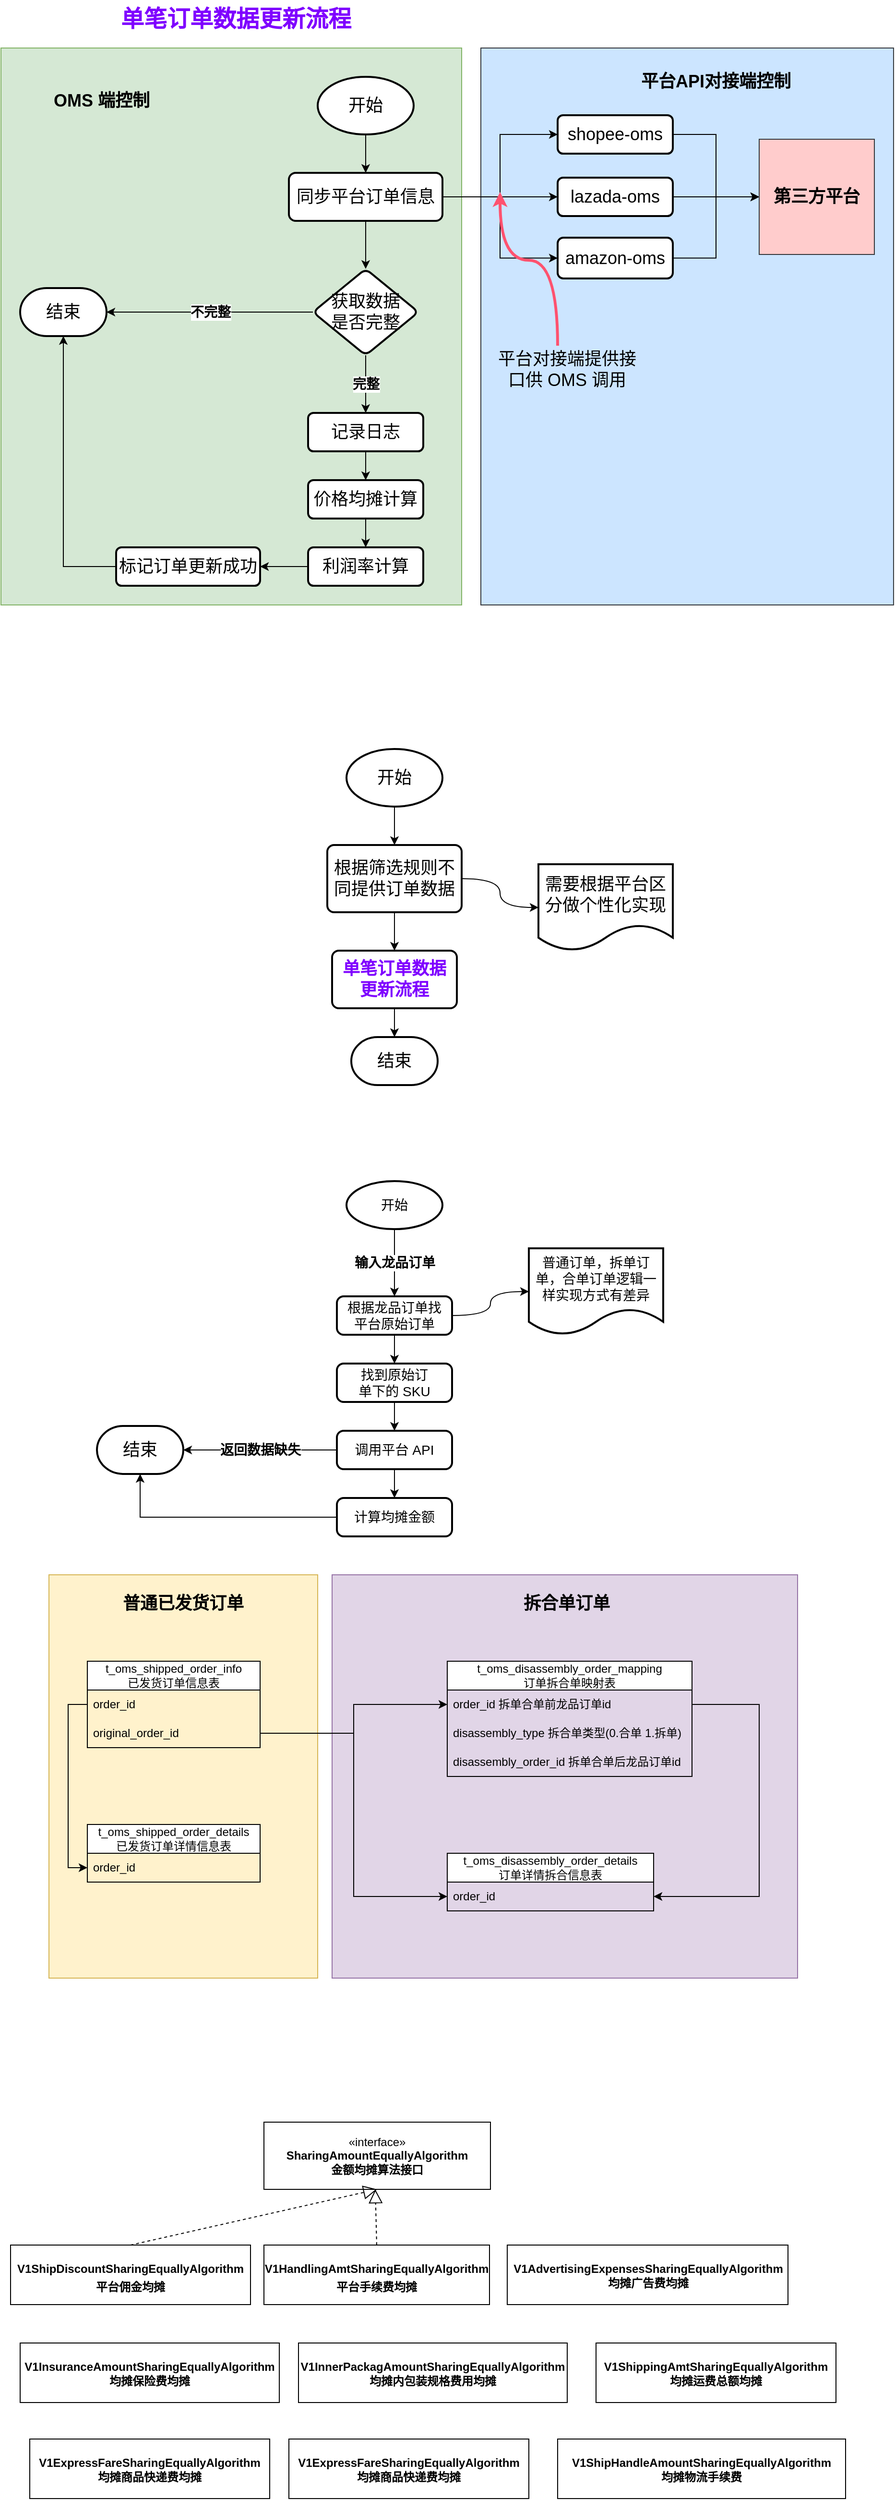 <mxfile version="21.5.0" type="github">
  <diagram name="第 1 页" id="Ml2o0vemRFtSchdJ6_I8">
    <mxGraphModel dx="1014" dy="532" grid="1" gridSize="10" guides="1" tooltips="1" connect="1" arrows="1" fold="1" page="1" pageScale="1" pageWidth="827" pageHeight="1169" math="0" shadow="0">
      <root>
        <mxCell id="0" />
        <mxCell id="1" parent="0" />
        <mxCell id="AP9Yv6ge0JKQDtqOG9_D-39" value="" style="rounded=0;whiteSpace=wrap;html=1;fillColor=#e1d5e7;strokeColor=#9673a6;" vertex="1" parent="1">
          <mxGeometry x="365" y="1640" width="485" height="420" as="geometry" />
        </mxCell>
        <mxCell id="AP9Yv6ge0JKQDtqOG9_D-37" value="" style="rounded=0;whiteSpace=wrap;html=1;fillColor=#fff2cc;strokeColor=#d6b656;" vertex="1" parent="1">
          <mxGeometry x="70" y="1640" width="280" height="420" as="geometry" />
        </mxCell>
        <mxCell id="o6hoqpGNTlcbE2VblmaY-34" value="" style="rounded=0;whiteSpace=wrap;html=1;fillColor=#cce5ff;strokeColor=#36393d;" parent="1" vertex="1">
          <mxGeometry x="520" y="50" width="430" height="580" as="geometry" />
        </mxCell>
        <mxCell id="o6hoqpGNTlcbE2VblmaY-28" value="" style="rounded=0;whiteSpace=wrap;html=1;fillColor=#d5e8d4;strokeColor=#82b366;" parent="1" vertex="1">
          <mxGeometry x="20" y="50" width="480" height="580" as="geometry" />
        </mxCell>
        <mxCell id="o6hoqpGNTlcbE2VblmaY-3" style="edgeStyle=orthogonalEdgeStyle;rounded=0;orthogonalLoop=1;jettySize=auto;html=1;" parent="1" source="o6hoqpGNTlcbE2VblmaY-1" target="o6hoqpGNTlcbE2VblmaY-2" edge="1">
          <mxGeometry relative="1" as="geometry" />
        </mxCell>
        <mxCell id="o6hoqpGNTlcbE2VblmaY-1" value="&lt;font style=&quot;font-size: 18px;&quot;&gt;开始&lt;/font&gt;" style="strokeWidth=2;html=1;shape=mxgraph.flowchart.start_1;whiteSpace=wrap;" parent="1" vertex="1">
          <mxGeometry x="350" y="80" width="100" height="60" as="geometry" />
        </mxCell>
        <mxCell id="o6hoqpGNTlcbE2VblmaY-7" value="" style="edgeStyle=orthogonalEdgeStyle;rounded=0;orthogonalLoop=1;jettySize=auto;html=1;" parent="1" source="o6hoqpGNTlcbE2VblmaY-2" target="o6hoqpGNTlcbE2VblmaY-6" edge="1">
          <mxGeometry relative="1" as="geometry" />
        </mxCell>
        <mxCell id="o6hoqpGNTlcbE2VblmaY-15" style="edgeStyle=orthogonalEdgeStyle;rounded=0;orthogonalLoop=1;jettySize=auto;html=1;entryX=0;entryY=0.5;entryDx=0;entryDy=0;" parent="1" source="o6hoqpGNTlcbE2VblmaY-2" target="o6hoqpGNTlcbE2VblmaY-9" edge="1">
          <mxGeometry relative="1" as="geometry" />
        </mxCell>
        <mxCell id="o6hoqpGNTlcbE2VblmaY-16" style="edgeStyle=orthogonalEdgeStyle;rounded=0;orthogonalLoop=1;jettySize=auto;html=1;entryX=0;entryY=0.5;entryDx=0;entryDy=0;" parent="1" source="o6hoqpGNTlcbE2VblmaY-2" target="o6hoqpGNTlcbE2VblmaY-11" edge="1">
          <mxGeometry relative="1" as="geometry" />
        </mxCell>
        <mxCell id="o6hoqpGNTlcbE2VblmaY-17" style="edgeStyle=orthogonalEdgeStyle;rounded=0;orthogonalLoop=1;jettySize=auto;html=1;entryX=0;entryY=0.5;entryDx=0;entryDy=0;" parent="1" source="o6hoqpGNTlcbE2VblmaY-2" target="o6hoqpGNTlcbE2VblmaY-12" edge="1">
          <mxGeometry relative="1" as="geometry" />
        </mxCell>
        <mxCell id="o6hoqpGNTlcbE2VblmaY-2" value="&lt;font style=&quot;font-size: 18px;&quot;&gt;同步平台订单信息&lt;/font&gt;" style="rounded=1;whiteSpace=wrap;html=1;absoluteArcSize=1;arcSize=14;strokeWidth=2;" parent="1" vertex="1">
          <mxGeometry x="320" y="180" width="160" height="50" as="geometry" />
        </mxCell>
        <mxCell id="o6hoqpGNTlcbE2VblmaY-4" value="&lt;font style=&quot;font-size: 18px;&quot;&gt;结束&lt;/font&gt;" style="strokeWidth=2;html=1;shape=mxgraph.flowchart.terminator;whiteSpace=wrap;" parent="1" vertex="1">
          <mxGeometry x="40" y="300" width="90" height="50" as="geometry" />
        </mxCell>
        <mxCell id="o6hoqpGNTlcbE2VblmaY-8" value="&lt;font style=&quot;font-size: 14px;&quot;&gt;&lt;b&gt;不完整&lt;/b&gt;&lt;/font&gt;" style="edgeStyle=orthogonalEdgeStyle;rounded=0;orthogonalLoop=1;jettySize=auto;html=1;" parent="1" source="o6hoqpGNTlcbE2VblmaY-6" target="o6hoqpGNTlcbE2VblmaY-4" edge="1">
          <mxGeometry relative="1" as="geometry" />
        </mxCell>
        <mxCell id="o6hoqpGNTlcbE2VblmaY-20" value="&lt;font style=&quot;font-size: 14px;&quot;&gt;&lt;b&gt;完整&lt;/b&gt;&lt;/font&gt;" style="edgeStyle=orthogonalEdgeStyle;rounded=0;orthogonalLoop=1;jettySize=auto;html=1;" parent="1" source="o6hoqpGNTlcbE2VblmaY-6" target="o6hoqpGNTlcbE2VblmaY-19" edge="1">
          <mxGeometry relative="1" as="geometry" />
        </mxCell>
        <mxCell id="o6hoqpGNTlcbE2VblmaY-6" value="&lt;font style=&quot;font-size: 18px;&quot;&gt;获取数据&lt;br&gt;是否完整&lt;/font&gt;" style="rhombus;whiteSpace=wrap;html=1;rounded=1;arcSize=14;strokeWidth=2;" parent="1" vertex="1">
          <mxGeometry x="345" y="280" width="110" height="90" as="geometry" />
        </mxCell>
        <mxCell id="o6hoqpGNTlcbE2VblmaY-31" style="edgeStyle=orthogonalEdgeStyle;rounded=0;orthogonalLoop=1;jettySize=auto;html=1;entryX=0;entryY=0.5;entryDx=0;entryDy=0;" parent="1" source="o6hoqpGNTlcbE2VblmaY-9" target="o6hoqpGNTlcbE2VblmaY-30" edge="1">
          <mxGeometry relative="1" as="geometry" />
        </mxCell>
        <mxCell id="o6hoqpGNTlcbE2VblmaY-9" value="&lt;font style=&quot;font-size: 18px;&quot;&gt;shopee-oms&lt;/font&gt;" style="whiteSpace=wrap;html=1;rounded=1;arcSize=14;strokeWidth=2;" parent="1" vertex="1">
          <mxGeometry x="600" y="120" width="120" height="40" as="geometry" />
        </mxCell>
        <mxCell id="o6hoqpGNTlcbE2VblmaY-32" style="edgeStyle=orthogonalEdgeStyle;rounded=0;orthogonalLoop=1;jettySize=auto;html=1;entryX=0;entryY=0.5;entryDx=0;entryDy=0;" parent="1" source="o6hoqpGNTlcbE2VblmaY-11" target="o6hoqpGNTlcbE2VblmaY-30" edge="1">
          <mxGeometry relative="1" as="geometry" />
        </mxCell>
        <mxCell id="o6hoqpGNTlcbE2VblmaY-11" value="&lt;font style=&quot;font-size: 18px;&quot;&gt;lazada-oms&lt;/font&gt;" style="whiteSpace=wrap;html=1;rounded=1;arcSize=14;strokeWidth=2;" parent="1" vertex="1">
          <mxGeometry x="600" y="185" width="120" height="40" as="geometry" />
        </mxCell>
        <mxCell id="o6hoqpGNTlcbE2VblmaY-33" style="edgeStyle=orthogonalEdgeStyle;rounded=0;orthogonalLoop=1;jettySize=auto;html=1;entryX=0;entryY=0.5;entryDx=0;entryDy=0;" parent="1" source="o6hoqpGNTlcbE2VblmaY-12" target="o6hoqpGNTlcbE2VblmaY-30" edge="1">
          <mxGeometry relative="1" as="geometry" />
        </mxCell>
        <mxCell id="o6hoqpGNTlcbE2VblmaY-12" value="&lt;font style=&quot;font-size: 18px;&quot;&gt;amazon-oms&lt;/font&gt;" style="whiteSpace=wrap;html=1;rounded=1;arcSize=14;strokeWidth=2;" parent="1" vertex="1">
          <mxGeometry x="600" y="247.5" width="120" height="42.5" as="geometry" />
        </mxCell>
        <mxCell id="o6hoqpGNTlcbE2VblmaY-23" style="edgeStyle=orthogonalEdgeStyle;rounded=0;orthogonalLoop=1;jettySize=auto;html=1;entryX=0.5;entryY=0;entryDx=0;entryDy=0;" parent="1" source="o6hoqpGNTlcbE2VblmaY-19" target="o6hoqpGNTlcbE2VblmaY-21" edge="1">
          <mxGeometry relative="1" as="geometry" />
        </mxCell>
        <mxCell id="o6hoqpGNTlcbE2VblmaY-19" value="&lt;font style=&quot;font-size: 18px;&quot;&gt;记录日志&lt;/font&gt;" style="rounded=1;whiteSpace=wrap;html=1;arcSize=14;strokeWidth=2;" parent="1" vertex="1">
          <mxGeometry x="340" y="430" width="120" height="40" as="geometry" />
        </mxCell>
        <mxCell id="o6hoqpGNTlcbE2VblmaY-24" style="edgeStyle=orthogonalEdgeStyle;rounded=0;orthogonalLoop=1;jettySize=auto;html=1;" parent="1" source="o6hoqpGNTlcbE2VblmaY-21" target="o6hoqpGNTlcbE2VblmaY-22" edge="1">
          <mxGeometry relative="1" as="geometry" />
        </mxCell>
        <mxCell id="o6hoqpGNTlcbE2VblmaY-21" value="&lt;font style=&quot;font-size: 18px;&quot;&gt;价格均摊计算&lt;/font&gt;" style="rounded=1;whiteSpace=wrap;html=1;arcSize=14;strokeWidth=2;" parent="1" vertex="1">
          <mxGeometry x="340" y="500" width="120" height="40" as="geometry" />
        </mxCell>
        <mxCell id="o6hoqpGNTlcbE2VblmaY-41" style="edgeStyle=orthogonalEdgeStyle;rounded=0;orthogonalLoop=1;jettySize=auto;html=1;" parent="1" source="o6hoqpGNTlcbE2VblmaY-22" target="o6hoqpGNTlcbE2VblmaY-40" edge="1">
          <mxGeometry relative="1" as="geometry" />
        </mxCell>
        <mxCell id="o6hoqpGNTlcbE2VblmaY-22" value="&lt;font style=&quot;font-size: 18px;&quot;&gt;利润率计算&lt;/font&gt;" style="rounded=1;whiteSpace=wrap;html=1;arcSize=14;strokeWidth=2;" parent="1" vertex="1">
          <mxGeometry x="340" y="570" width="120" height="40" as="geometry" />
        </mxCell>
        <mxCell id="o6hoqpGNTlcbE2VblmaY-25" value="&lt;font color=&quot;#7f00ff&quot; style=&quot;font-size: 24px;&quot;&gt;&lt;b style=&quot;&quot;&gt;单笔订单数据更新流程&lt;/b&gt;&lt;/font&gt;" style="text;html=1;strokeColor=none;fillColor=none;align=center;verticalAlign=middle;whiteSpace=wrap;rounded=0;" parent="1" vertex="1">
          <mxGeometry x="130" width="270" height="40" as="geometry" />
        </mxCell>
        <mxCell id="o6hoqpGNTlcbE2VblmaY-29" value="&lt;font style=&quot;font-size: 18px;&quot;&gt;&lt;b&gt;OMS 端控制&lt;/b&gt;&lt;/font&gt;" style="text;html=1;strokeColor=none;fillColor=none;align=center;verticalAlign=middle;whiteSpace=wrap;rounded=0;" parent="1" vertex="1">
          <mxGeometry x="70" y="90" width="110" height="30" as="geometry" />
        </mxCell>
        <mxCell id="o6hoqpGNTlcbE2VblmaY-30" value="&lt;font style=&quot;font-size: 18px;&quot;&gt;&lt;b&gt;第三方平台&lt;/b&gt;&lt;/font&gt;" style="whiteSpace=wrap;html=1;aspect=fixed;fillColor=#ffcccc;strokeColor=#36393d;" parent="1" vertex="1">
          <mxGeometry x="810" y="145" width="120" height="120" as="geometry" />
        </mxCell>
        <mxCell id="o6hoqpGNTlcbE2VblmaY-35" value="&lt;font style=&quot;font-size: 18px;&quot;&gt;&lt;b&gt;平台API对接端控制&lt;/b&gt;&lt;/font&gt;" style="text;html=1;strokeColor=none;fillColor=none;align=center;verticalAlign=middle;whiteSpace=wrap;rounded=0;" parent="1" vertex="1">
          <mxGeometry x="680" y="70" width="170" height="30" as="geometry" />
        </mxCell>
        <mxCell id="o6hoqpGNTlcbE2VblmaY-39" style="edgeStyle=orthogonalEdgeStyle;orthogonalLoop=1;jettySize=auto;html=1;curved=1;strokeColor=#FF526F;strokeWidth=3;" parent="1" source="o6hoqpGNTlcbE2VblmaY-37" edge="1">
          <mxGeometry relative="1" as="geometry">
            <mxPoint x="540" y="200" as="targetPoint" />
            <Array as="points">
              <mxPoint x="600" y="271" />
              <mxPoint x="540" y="271" />
            </Array>
          </mxGeometry>
        </mxCell>
        <mxCell id="o6hoqpGNTlcbE2VblmaY-37" value="&lt;font style=&quot;font-size: 18px;&quot;&gt;平台对接端提供接口供 OMS 调用&lt;/font&gt;" style="text;html=1;strokeColor=none;fillColor=none;align=center;verticalAlign=middle;whiteSpace=wrap;rounded=0;" parent="1" vertex="1">
          <mxGeometry x="530" y="360" width="160" height="50" as="geometry" />
        </mxCell>
        <mxCell id="o6hoqpGNTlcbE2VblmaY-42" style="edgeStyle=orthogonalEdgeStyle;rounded=0;orthogonalLoop=1;jettySize=auto;html=1;entryX=0.5;entryY=1;entryDx=0;entryDy=0;entryPerimeter=0;" parent="1" source="o6hoqpGNTlcbE2VblmaY-40" target="o6hoqpGNTlcbE2VblmaY-4" edge="1">
          <mxGeometry relative="1" as="geometry" />
        </mxCell>
        <mxCell id="o6hoqpGNTlcbE2VblmaY-40" value="&lt;font style=&quot;font-size: 18px;&quot;&gt;标记订单更新成功&lt;/font&gt;" style="rounded=1;whiteSpace=wrap;html=1;arcSize=14;strokeWidth=2;" parent="1" vertex="1">
          <mxGeometry x="140" y="570" width="150" height="40" as="geometry" />
        </mxCell>
        <mxCell id="o6hoqpGNTlcbE2VblmaY-45" style="edgeStyle=orthogonalEdgeStyle;rounded=0;orthogonalLoop=1;jettySize=auto;html=1;" parent="1" source="o6hoqpGNTlcbE2VblmaY-43" target="o6hoqpGNTlcbE2VblmaY-44" edge="1">
          <mxGeometry relative="1" as="geometry" />
        </mxCell>
        <mxCell id="o6hoqpGNTlcbE2VblmaY-43" value="&lt;font style=&quot;font-size: 18px;&quot;&gt;开始&lt;/font&gt;" style="strokeWidth=2;html=1;shape=mxgraph.flowchart.start_1;whiteSpace=wrap;" parent="1" vertex="1">
          <mxGeometry x="380" y="780" width="100" height="60" as="geometry" />
        </mxCell>
        <mxCell id="o6hoqpGNTlcbE2VblmaY-47" value="" style="edgeStyle=orthogonalEdgeStyle;orthogonalLoop=1;jettySize=auto;html=1;curved=1;" parent="1" source="o6hoqpGNTlcbE2VblmaY-44" target="o6hoqpGNTlcbE2VblmaY-46" edge="1">
          <mxGeometry relative="1" as="geometry" />
        </mxCell>
        <mxCell id="o6hoqpGNTlcbE2VblmaY-49" style="edgeStyle=orthogonalEdgeStyle;rounded=0;orthogonalLoop=1;jettySize=auto;html=1;" parent="1" source="o6hoqpGNTlcbE2VblmaY-44" target="o6hoqpGNTlcbE2VblmaY-48" edge="1">
          <mxGeometry relative="1" as="geometry" />
        </mxCell>
        <mxCell id="o6hoqpGNTlcbE2VblmaY-44" value="&lt;font style=&quot;font-size: 18px;&quot;&gt;根据筛选规则不同提供订单数据&lt;/font&gt;" style="rounded=1;whiteSpace=wrap;html=1;absoluteArcSize=1;arcSize=14;strokeWidth=2;" parent="1" vertex="1">
          <mxGeometry x="360" y="880" width="140" height="70" as="geometry" />
        </mxCell>
        <mxCell id="o6hoqpGNTlcbE2VblmaY-46" value="&lt;font style=&quot;font-size: 18px;&quot;&gt;需要根据平台区分做个性化实现&lt;/font&gt;" style="shape=document;whiteSpace=wrap;html=1;boundedLbl=1;rounded=1;arcSize=14;strokeWidth=2;" parent="1" vertex="1">
          <mxGeometry x="580" y="900" width="140" height="90" as="geometry" />
        </mxCell>
        <mxCell id="o6hoqpGNTlcbE2VblmaY-52" style="edgeStyle=orthogonalEdgeStyle;rounded=0;orthogonalLoop=1;jettySize=auto;html=1;" parent="1" source="o6hoqpGNTlcbE2VblmaY-48" target="o6hoqpGNTlcbE2VblmaY-51" edge="1">
          <mxGeometry relative="1" as="geometry" />
        </mxCell>
        <mxCell id="o6hoqpGNTlcbE2VblmaY-48" value="&lt;b style=&quot;border-color: var(--border-color); color: rgb(127, 0, 255);&quot;&gt;&lt;font style=&quot;font-size: 18px;&quot;&gt;单笔订单数据&lt;br&gt;更新流程&lt;/font&gt;&lt;/b&gt;" style="rounded=1;whiteSpace=wrap;html=1;absoluteArcSize=1;arcSize=14;strokeWidth=2;" parent="1" vertex="1">
          <mxGeometry x="365" y="990" width="130" height="60" as="geometry" />
        </mxCell>
        <mxCell id="o6hoqpGNTlcbE2VblmaY-51" value="&lt;font style=&quot;font-size: 18px;&quot;&gt;结束&lt;/font&gt;" style="strokeWidth=2;html=1;shape=mxgraph.flowchart.terminator;whiteSpace=wrap;" parent="1" vertex="1">
          <mxGeometry x="385" y="1080" width="90" height="50" as="geometry" />
        </mxCell>
        <mxCell id="AP9Yv6ge0JKQDtqOG9_D-3" value="&lt;font style=&quot;font-size: 14px;&quot;&gt;&lt;b&gt;输入龙品订单&lt;/b&gt;&lt;/font&gt;" style="edgeStyle=orthogonalEdgeStyle;rounded=0;orthogonalLoop=1;jettySize=auto;html=1;" edge="1" parent="1" source="AP9Yv6ge0JKQDtqOG9_D-1" target="AP9Yv6ge0JKQDtqOG9_D-2">
          <mxGeometry relative="1" as="geometry" />
        </mxCell>
        <mxCell id="AP9Yv6ge0JKQDtqOG9_D-1" value="&lt;font style=&quot;font-size: 14px;&quot;&gt;开始&lt;/font&gt;" style="strokeWidth=2;html=1;shape=mxgraph.flowchart.start_1;whiteSpace=wrap;" vertex="1" parent="1">
          <mxGeometry x="380" y="1230" width="100" height="50" as="geometry" />
        </mxCell>
        <mxCell id="AP9Yv6ge0JKQDtqOG9_D-5" style="edgeStyle=orthogonalEdgeStyle;rounded=0;orthogonalLoop=1;jettySize=auto;html=1;entryX=0.5;entryY=0;entryDx=0;entryDy=0;" edge="1" parent="1" source="AP9Yv6ge0JKQDtqOG9_D-2" target="AP9Yv6ge0JKQDtqOG9_D-4">
          <mxGeometry relative="1" as="geometry" />
        </mxCell>
        <mxCell id="AP9Yv6ge0JKQDtqOG9_D-11" value="" style="edgeStyle=orthogonalEdgeStyle;orthogonalLoop=1;jettySize=auto;html=1;curved=1;" edge="1" parent="1" source="AP9Yv6ge0JKQDtqOG9_D-2" target="AP9Yv6ge0JKQDtqOG9_D-10">
          <mxGeometry relative="1" as="geometry" />
        </mxCell>
        <mxCell id="AP9Yv6ge0JKQDtqOG9_D-2" value="&lt;font style=&quot;font-size: 14px;&quot;&gt;根据龙品订单找&lt;br&gt;平台原始订单&lt;/font&gt;" style="rounded=1;whiteSpace=wrap;html=1;absoluteArcSize=1;arcSize=14;strokeWidth=2;" vertex="1" parent="1">
          <mxGeometry x="370" y="1350" width="120" height="40" as="geometry" />
        </mxCell>
        <mxCell id="AP9Yv6ge0JKQDtqOG9_D-7" style="edgeStyle=orthogonalEdgeStyle;rounded=0;orthogonalLoop=1;jettySize=auto;html=1;entryX=0.5;entryY=0;entryDx=0;entryDy=0;" edge="1" parent="1" source="AP9Yv6ge0JKQDtqOG9_D-4" target="AP9Yv6ge0JKQDtqOG9_D-6">
          <mxGeometry relative="1" as="geometry" />
        </mxCell>
        <mxCell id="AP9Yv6ge0JKQDtqOG9_D-4" value="&lt;span style=&quot;font-size: 14px;&quot;&gt;找到原始订&lt;br&gt;单下的 SKU&lt;/span&gt;" style="rounded=1;whiteSpace=wrap;html=1;absoluteArcSize=1;arcSize=14;strokeWidth=2;" vertex="1" parent="1">
          <mxGeometry x="370" y="1420" width="120" height="40" as="geometry" />
        </mxCell>
        <mxCell id="AP9Yv6ge0JKQDtqOG9_D-9" style="edgeStyle=orthogonalEdgeStyle;rounded=0;orthogonalLoop=1;jettySize=auto;html=1;entryX=0.5;entryY=0;entryDx=0;entryDy=0;" edge="1" parent="1" source="AP9Yv6ge0JKQDtqOG9_D-6" target="AP9Yv6ge0JKQDtqOG9_D-8">
          <mxGeometry relative="1" as="geometry" />
        </mxCell>
        <mxCell id="AP9Yv6ge0JKQDtqOG9_D-16" value="&lt;font style=&quot;font-size: 14px;&quot;&gt;&lt;b&gt;返回数据缺失&lt;/b&gt;&lt;/font&gt;" style="edgeStyle=orthogonalEdgeStyle;rounded=0;orthogonalLoop=1;jettySize=auto;html=1;entryX=1;entryY=0.5;entryDx=0;entryDy=0;entryPerimeter=0;" edge="1" parent="1" source="AP9Yv6ge0JKQDtqOG9_D-6" target="AP9Yv6ge0JKQDtqOG9_D-13">
          <mxGeometry relative="1" as="geometry" />
        </mxCell>
        <mxCell id="AP9Yv6ge0JKQDtqOG9_D-6" value="&lt;span style=&quot;font-size: 14px;&quot;&gt;调用平台 API&lt;/span&gt;" style="rounded=1;whiteSpace=wrap;html=1;absoluteArcSize=1;arcSize=14;strokeWidth=2;" vertex="1" parent="1">
          <mxGeometry x="370" y="1490" width="120" height="40" as="geometry" />
        </mxCell>
        <mxCell id="AP9Yv6ge0JKQDtqOG9_D-15" style="edgeStyle=orthogonalEdgeStyle;rounded=0;orthogonalLoop=1;jettySize=auto;html=1;" edge="1" parent="1" source="AP9Yv6ge0JKQDtqOG9_D-8" target="AP9Yv6ge0JKQDtqOG9_D-13">
          <mxGeometry relative="1" as="geometry" />
        </mxCell>
        <mxCell id="AP9Yv6ge0JKQDtqOG9_D-8" value="&lt;span style=&quot;font-size: 14px;&quot;&gt;计算均摊金额&lt;/span&gt;" style="rounded=1;whiteSpace=wrap;html=1;absoluteArcSize=1;arcSize=14;strokeWidth=2;" vertex="1" parent="1">
          <mxGeometry x="370" y="1560" width="120" height="40" as="geometry" />
        </mxCell>
        <mxCell id="AP9Yv6ge0JKQDtqOG9_D-10" value="&lt;font style=&quot;font-size: 14px;&quot;&gt;普通订单，拆单订单，合单订单逻辑一样实现方式有差异&lt;/font&gt;" style="shape=document;whiteSpace=wrap;html=1;boundedLbl=1;rounded=1;arcSize=14;strokeWidth=2;" vertex="1" parent="1">
          <mxGeometry x="570" y="1300" width="140" height="90" as="geometry" />
        </mxCell>
        <mxCell id="AP9Yv6ge0JKQDtqOG9_D-13" value="&lt;font style=&quot;font-size: 18px;&quot;&gt;结束&lt;/font&gt;" style="strokeWidth=2;html=1;shape=mxgraph.flowchart.terminator;whiteSpace=wrap;" vertex="1" parent="1">
          <mxGeometry x="120" y="1485" width="90" height="50" as="geometry" />
        </mxCell>
        <mxCell id="AP9Yv6ge0JKQDtqOG9_D-17" value="t_oms_shipped_order_info&lt;br&gt;已发货订单信息表" style="swimlane;fontStyle=0;childLayout=stackLayout;horizontal=1;startSize=30;horizontalStack=0;resizeParent=1;resizeParentMax=0;resizeLast=0;collapsible=1;marginBottom=0;whiteSpace=wrap;html=1;" vertex="1" parent="1">
          <mxGeometry x="110" y="1730" width="180" height="90" as="geometry" />
        </mxCell>
        <mxCell id="AP9Yv6ge0JKQDtqOG9_D-20" value="order_id" style="text;strokeColor=none;fillColor=none;align=left;verticalAlign=middle;spacingLeft=4;spacingRight=4;overflow=hidden;points=[[0,0.5],[1,0.5]];portConstraint=eastwest;rotatable=0;whiteSpace=wrap;html=1;" vertex="1" parent="AP9Yv6ge0JKQDtqOG9_D-17">
          <mxGeometry y="30" width="180" height="30" as="geometry" />
        </mxCell>
        <mxCell id="AP9Yv6ge0JKQDtqOG9_D-28" value="original_order_id" style="text;strokeColor=none;fillColor=none;align=left;verticalAlign=middle;spacingLeft=4;spacingRight=4;overflow=hidden;points=[[0,0.5],[1,0.5]];portConstraint=eastwest;rotatable=0;whiteSpace=wrap;html=1;" vertex="1" parent="AP9Yv6ge0JKQDtqOG9_D-17">
          <mxGeometry y="60" width="180" height="30" as="geometry" />
        </mxCell>
        <mxCell id="AP9Yv6ge0JKQDtqOG9_D-21" value="t_oms_disassembly_order_mapping&lt;br&gt;订单拆合单映射表" style="swimlane;fontStyle=0;childLayout=stackLayout;horizontal=1;startSize=30;horizontalStack=0;resizeParent=1;resizeParentMax=0;resizeLast=0;collapsible=1;marginBottom=0;whiteSpace=wrap;html=1;" vertex="1" parent="1">
          <mxGeometry x="485" y="1730" width="255" height="120" as="geometry">
            <mxRectangle x="455" y="1670" width="230" height="30" as="alternateBounds" />
          </mxGeometry>
        </mxCell>
        <mxCell id="AP9Yv6ge0JKQDtqOG9_D-22" value="order_id 拆单合单前龙品订单id" style="text;strokeColor=none;fillColor=none;align=left;verticalAlign=middle;spacingLeft=4;spacingRight=4;overflow=hidden;points=[[0,0.5],[1,0.5]];portConstraint=eastwest;rotatable=0;whiteSpace=wrap;html=1;" vertex="1" parent="AP9Yv6ge0JKQDtqOG9_D-21">
          <mxGeometry y="30" width="255" height="30" as="geometry" />
        </mxCell>
        <mxCell id="AP9Yv6ge0JKQDtqOG9_D-31" value="disassembly_type&amp;nbsp;拆合单类型(0.合单 1.拆单)" style="text;strokeColor=none;fillColor=none;align=left;verticalAlign=middle;spacingLeft=4;spacingRight=4;overflow=hidden;points=[[0,0.5],[1,0.5]];portConstraint=eastwest;rotatable=0;whiteSpace=wrap;html=1;" vertex="1" parent="AP9Yv6ge0JKQDtqOG9_D-21">
          <mxGeometry y="60" width="255" height="30" as="geometry" />
        </mxCell>
        <mxCell id="AP9Yv6ge0JKQDtqOG9_D-32" value="disassembly_order_id 拆单合单后龙品订单id" style="text;strokeColor=none;fillColor=none;align=left;verticalAlign=middle;spacingLeft=4;spacingRight=4;overflow=hidden;points=[[0,0.5],[1,0.5]];portConstraint=eastwest;rotatable=0;whiteSpace=wrap;html=1;" vertex="1" parent="AP9Yv6ge0JKQDtqOG9_D-21">
          <mxGeometry y="90" width="255" height="30" as="geometry" />
        </mxCell>
        <mxCell id="AP9Yv6ge0JKQDtqOG9_D-26" value="t_oms_shipped_order_details&lt;br&gt;已发货订单详情信息表" style="swimlane;fontStyle=0;childLayout=stackLayout;horizontal=1;startSize=30;horizontalStack=0;resizeParent=1;resizeParentMax=0;resizeLast=0;collapsible=1;marginBottom=0;whiteSpace=wrap;html=1;" vertex="1" parent="1">
          <mxGeometry x="110" y="1900" width="180" height="60" as="geometry" />
        </mxCell>
        <mxCell id="AP9Yv6ge0JKQDtqOG9_D-27" value="order_id" style="text;strokeColor=none;fillColor=none;align=left;verticalAlign=middle;spacingLeft=4;spacingRight=4;overflow=hidden;points=[[0,0.5],[1,0.5]];portConstraint=eastwest;rotatable=0;whiteSpace=wrap;html=1;" vertex="1" parent="AP9Yv6ge0JKQDtqOG9_D-26">
          <mxGeometry y="30" width="180" height="30" as="geometry" />
        </mxCell>
        <mxCell id="AP9Yv6ge0JKQDtqOG9_D-29" style="edgeStyle=orthogonalEdgeStyle;rounded=0;orthogonalLoop=1;jettySize=auto;html=1;entryX=0;entryY=0.5;entryDx=0;entryDy=0;" edge="1" parent="1" source="AP9Yv6ge0JKQDtqOG9_D-20" target="AP9Yv6ge0JKQDtqOG9_D-27">
          <mxGeometry relative="1" as="geometry" />
        </mxCell>
        <mxCell id="AP9Yv6ge0JKQDtqOG9_D-30" style="edgeStyle=orthogonalEdgeStyle;rounded=0;orthogonalLoop=1;jettySize=auto;html=1;entryX=0;entryY=0.5;entryDx=0;entryDy=0;" edge="1" parent="1" source="AP9Yv6ge0JKQDtqOG9_D-28" target="AP9Yv6ge0JKQDtqOG9_D-22">
          <mxGeometry relative="1" as="geometry" />
        </mxCell>
        <mxCell id="AP9Yv6ge0JKQDtqOG9_D-33" value="t_oms_disassembly_order_details&lt;br&gt;订单详情拆合信息表" style="swimlane;fontStyle=0;childLayout=stackLayout;horizontal=1;startSize=30;horizontalStack=0;resizeParent=1;resizeParentMax=0;resizeLast=0;collapsible=1;marginBottom=0;whiteSpace=wrap;html=1;" vertex="1" parent="1">
          <mxGeometry x="485" y="1930" width="215" height="60" as="geometry" />
        </mxCell>
        <mxCell id="AP9Yv6ge0JKQDtqOG9_D-34" value="order_id" style="text;strokeColor=none;fillColor=none;align=left;verticalAlign=middle;spacingLeft=4;spacingRight=4;overflow=hidden;points=[[0,0.5],[1,0.5]];portConstraint=eastwest;rotatable=0;whiteSpace=wrap;html=1;" vertex="1" parent="AP9Yv6ge0JKQDtqOG9_D-33">
          <mxGeometry y="30" width="215" height="30" as="geometry" />
        </mxCell>
        <mxCell id="AP9Yv6ge0JKQDtqOG9_D-35" style="edgeStyle=orthogonalEdgeStyle;rounded=0;orthogonalLoop=1;jettySize=auto;html=1;entryX=0;entryY=0.5;entryDx=0;entryDy=0;" edge="1" parent="1" source="AP9Yv6ge0JKQDtqOG9_D-28" target="AP9Yv6ge0JKQDtqOG9_D-34">
          <mxGeometry relative="1" as="geometry" />
        </mxCell>
        <mxCell id="AP9Yv6ge0JKQDtqOG9_D-36" style="edgeStyle=orthogonalEdgeStyle;rounded=0;orthogonalLoop=1;jettySize=auto;html=1;entryX=1;entryY=0.5;entryDx=0;entryDy=0;exitX=1;exitY=0.5;exitDx=0;exitDy=0;" edge="1" parent="1" source="AP9Yv6ge0JKQDtqOG9_D-22" target="AP9Yv6ge0JKQDtqOG9_D-34">
          <mxGeometry relative="1" as="geometry">
            <Array as="points">
              <mxPoint x="810" y="1775" />
              <mxPoint x="810" y="1975" />
            </Array>
          </mxGeometry>
        </mxCell>
        <mxCell id="AP9Yv6ge0JKQDtqOG9_D-38" value="&lt;font style=&quot;font-size: 18px;&quot;&gt;&lt;b&gt;普通已发货订单&lt;/b&gt;&lt;/font&gt;" style="text;html=1;strokeColor=none;fillColor=none;align=center;verticalAlign=middle;whiteSpace=wrap;rounded=0;" vertex="1" parent="1">
          <mxGeometry x="135" y="1650" width="150" height="40" as="geometry" />
        </mxCell>
        <mxCell id="AP9Yv6ge0JKQDtqOG9_D-40" value="&lt;font style=&quot;font-size: 18px;&quot;&gt;&lt;b&gt;拆合单订单&lt;/b&gt;&lt;/font&gt;" style="text;html=1;strokeColor=none;fillColor=none;align=center;verticalAlign=middle;whiteSpace=wrap;rounded=0;" vertex="1" parent="1">
          <mxGeometry x="547.5" y="1650" width="122.5" height="40" as="geometry" />
        </mxCell>
        <mxCell id="AP9Yv6ge0JKQDtqOG9_D-41" value="«interface»&lt;br&gt;&lt;b&gt;SharingAmountEquallyAlgorithm&lt;br&gt;金额均摊算法接口&lt;br&gt;&lt;/b&gt;" style="html=1;whiteSpace=wrap;" vertex="1" parent="1">
          <mxGeometry x="294" y="2210" width="236" height="70" as="geometry" />
        </mxCell>
        <mxCell id="AP9Yv6ge0JKQDtqOG9_D-47" value="&lt;p style=&quot;margin:0px;margin-top:4px;text-align:center;&quot;&gt;&lt;br&gt;&lt;b style=&quot;border-color: var(--border-color);&quot;&gt;V1ShipDiscountSharingEquallyAlgorithm&lt;/b&gt;&lt;/p&gt;&lt;p style=&quot;margin:0px;margin-top:4px;text-align:center;&quot;&gt;&lt;b&gt;平台佣金均摊&lt;/b&gt;&lt;/p&gt;" style="verticalAlign=top;align=left;overflow=fill;fontSize=12;fontFamily=Helvetica;html=1;whiteSpace=wrap;" vertex="1" parent="1">
          <mxGeometry x="30" y="2338" width="250" height="62" as="geometry" />
        </mxCell>
        <mxCell id="AP9Yv6ge0JKQDtqOG9_D-48" value="" style="endArrow=block;dashed=1;endFill=0;endSize=12;html=1;rounded=0;entryX=0.5;entryY=1;entryDx=0;entryDy=0;exitX=0.5;exitY=0;exitDx=0;exitDy=0;" edge="1" parent="1" source="AP9Yv6ge0JKQDtqOG9_D-47" target="AP9Yv6ge0JKQDtqOG9_D-41">
          <mxGeometry width="160" relative="1" as="geometry">
            <mxPoint x="205" y="2338" as="sourcePoint" />
            <mxPoint x="365" y="2338" as="targetPoint" />
          </mxGeometry>
        </mxCell>
        <mxCell id="AP9Yv6ge0JKQDtqOG9_D-49" value="&lt;p style=&quot;margin:0px;margin-top:4px;text-align:center;&quot;&gt;&lt;br&gt;&lt;b style=&quot;border-color: var(--border-color);&quot;&gt;V1HandlingAmtSharingEquallyAlgorithm&lt;/b&gt;&lt;br&gt;&lt;/p&gt;&lt;p style=&quot;margin:0px;margin-top:4px;text-align:center;&quot;&gt;&lt;b&gt;平台手续费均摊&lt;/b&gt;&lt;/p&gt;" style="verticalAlign=top;align=left;overflow=fill;fontSize=12;fontFamily=Helvetica;html=1;whiteSpace=wrap;" vertex="1" parent="1">
          <mxGeometry x="294" y="2338" width="235" height="62" as="geometry" />
        </mxCell>
        <mxCell id="AP9Yv6ge0JKQDtqOG9_D-51" value="" style="endArrow=block;dashed=1;endFill=0;endSize=12;html=1;rounded=0;exitX=0.5;exitY=0;exitDx=0;exitDy=0;" edge="1" parent="1" source="AP9Yv6ge0JKQDtqOG9_D-49">
          <mxGeometry width="160" relative="1" as="geometry">
            <mxPoint x="600" y="2310" as="sourcePoint" />
            <mxPoint x="410" y="2280" as="targetPoint" />
          </mxGeometry>
        </mxCell>
        <mxCell id="AP9Yv6ge0JKQDtqOG9_D-52" value="&lt;p style=&quot;margin:0px;margin-top:4px;text-align:center;&quot;&gt;&lt;br&gt;&lt;b style=&quot;border-color: var(--border-color);&quot;&gt;V1AdvertisingExpensesSharingEquallyAlgorithm&lt;/b&gt;&lt;br&gt;&lt;/p&gt;&lt;div style=&quot;text-align: center;&quot;&gt;&lt;b&gt;均摊广告费&lt;/b&gt;&lt;b style=&quot;background-color: initial;&quot;&gt;均摊&lt;/b&gt;&lt;/div&gt;" style="verticalAlign=top;align=left;overflow=fill;fontSize=12;fontFamily=Helvetica;html=1;whiteSpace=wrap;" vertex="1" parent="1">
          <mxGeometry x="547.5" y="2338" width="292.5" height="62" as="geometry" />
        </mxCell>
        <mxCell id="AP9Yv6ge0JKQDtqOG9_D-54" value="&lt;p style=&quot;margin:0px;margin-top:4px;text-align:center;&quot;&gt;&lt;br&gt;&lt;b style=&quot;border-color: var(--border-color);&quot;&gt;V1InsuranceAmountSharingEquallyAlgorithm&lt;/b&gt;&lt;br&gt;&lt;/p&gt;&lt;div style=&quot;text-align: center;&quot;&gt;&lt;b&gt;均摊保险费&lt;/b&gt;&lt;b style=&quot;background-color: initial;&quot;&gt;均摊&lt;/b&gt;&lt;/div&gt;" style="verticalAlign=top;align=left;overflow=fill;fontSize=12;fontFamily=Helvetica;html=1;whiteSpace=wrap;" vertex="1" parent="1">
          <mxGeometry x="40" y="2440" width="270" height="62" as="geometry" />
        </mxCell>
        <mxCell id="AP9Yv6ge0JKQDtqOG9_D-55" value="&lt;p style=&quot;margin:0px;margin-top:4px;text-align:center;&quot;&gt;&lt;br&gt;&lt;b style=&quot;border-color: var(--border-color);&quot;&gt;V1InnerPackagAmountSharingEquallyAlgorithm&lt;/b&gt;&lt;br&gt;&lt;/p&gt;&lt;div style=&quot;text-align: center;&quot;&gt;&lt;b&gt;均摊内包装规格费用&lt;/b&gt;&lt;b style=&quot;background-color: initial;&quot;&gt;均摊&lt;/b&gt;&lt;/div&gt;" style="verticalAlign=top;align=left;overflow=fill;fontSize=12;fontFamily=Helvetica;html=1;whiteSpace=wrap;" vertex="1" parent="1">
          <mxGeometry x="330" y="2440" width="280" height="62" as="geometry" />
        </mxCell>
        <mxCell id="AP9Yv6ge0JKQDtqOG9_D-56" value="&lt;p style=&quot;margin:0px;margin-top:4px;text-align:center;&quot;&gt;&lt;br&gt;&lt;b style=&quot;border-color: var(--border-color);&quot;&gt;V1ShippingAmtSharingEquallyAlgorithm&lt;/b&gt;&lt;br&gt;&lt;/p&gt;&lt;div style=&quot;text-align: center;&quot;&gt;&lt;b&gt;均摊运费总额&lt;/b&gt;&lt;b style=&quot;background-color: initial;&quot;&gt;均摊&lt;/b&gt;&lt;/div&gt;" style="verticalAlign=top;align=left;overflow=fill;fontSize=12;fontFamily=Helvetica;html=1;whiteSpace=wrap;" vertex="1" parent="1">
          <mxGeometry x="640" y="2440" width="250" height="62" as="geometry" />
        </mxCell>
        <mxCell id="AP9Yv6ge0JKQDtqOG9_D-57" value="&lt;p style=&quot;margin:0px;margin-top:4px;text-align:center;&quot;&gt;&lt;br&gt;&lt;b style=&quot;border-color: var(--border-color);&quot;&gt;V1ExpressFareSharingEquallyAlgorithm&lt;/b&gt;&lt;br&gt;&lt;/p&gt;&lt;div style=&quot;text-align: center;&quot;&gt;&lt;b&gt;均摊商品快递费&lt;/b&gt;&lt;b style=&quot;background-color: initial;&quot;&gt;均摊&lt;/b&gt;&lt;/div&gt;" style="verticalAlign=top;align=left;overflow=fill;fontSize=12;fontFamily=Helvetica;html=1;whiteSpace=wrap;" vertex="1" parent="1">
          <mxGeometry x="50" y="2540" width="250" height="62" as="geometry" />
        </mxCell>
        <mxCell id="AP9Yv6ge0JKQDtqOG9_D-58" value="&lt;p style=&quot;margin:0px;margin-top:4px;text-align:center;&quot;&gt;&lt;br&gt;&lt;b style=&quot;border-color: var(--border-color);&quot;&gt;V1ExpressFareSharingEquallyAlgorithm&lt;/b&gt;&lt;br&gt;&lt;/p&gt;&lt;div style=&quot;text-align: center;&quot;&gt;&lt;b&gt;均摊商品快递费&lt;/b&gt;&lt;b style=&quot;background-color: initial;&quot;&gt;均摊&lt;/b&gt;&lt;/div&gt;" style="verticalAlign=top;align=left;overflow=fill;fontSize=12;fontFamily=Helvetica;html=1;whiteSpace=wrap;" vertex="1" parent="1">
          <mxGeometry x="320" y="2540" width="250" height="62" as="geometry" />
        </mxCell>
        <mxCell id="AP9Yv6ge0JKQDtqOG9_D-59" value="&lt;p style=&quot;margin:0px;margin-top:4px;text-align:center;&quot;&gt;&lt;br&gt;&lt;b style=&quot;border-color: var(--border-color);&quot;&gt;V1ShipHandleAmountSharingEquallyAlgorithm&lt;/b&gt;&lt;br&gt;&lt;/p&gt;&lt;div style=&quot;text-align: center;&quot;&gt;&lt;b&gt;均摊物流手续费&lt;/b&gt;&lt;br&gt;&lt;/div&gt;" style="verticalAlign=top;align=left;overflow=fill;fontSize=12;fontFamily=Helvetica;html=1;whiteSpace=wrap;" vertex="1" parent="1">
          <mxGeometry x="600" y="2540" width="300" height="62" as="geometry" />
        </mxCell>
      </root>
    </mxGraphModel>
  </diagram>
</mxfile>
